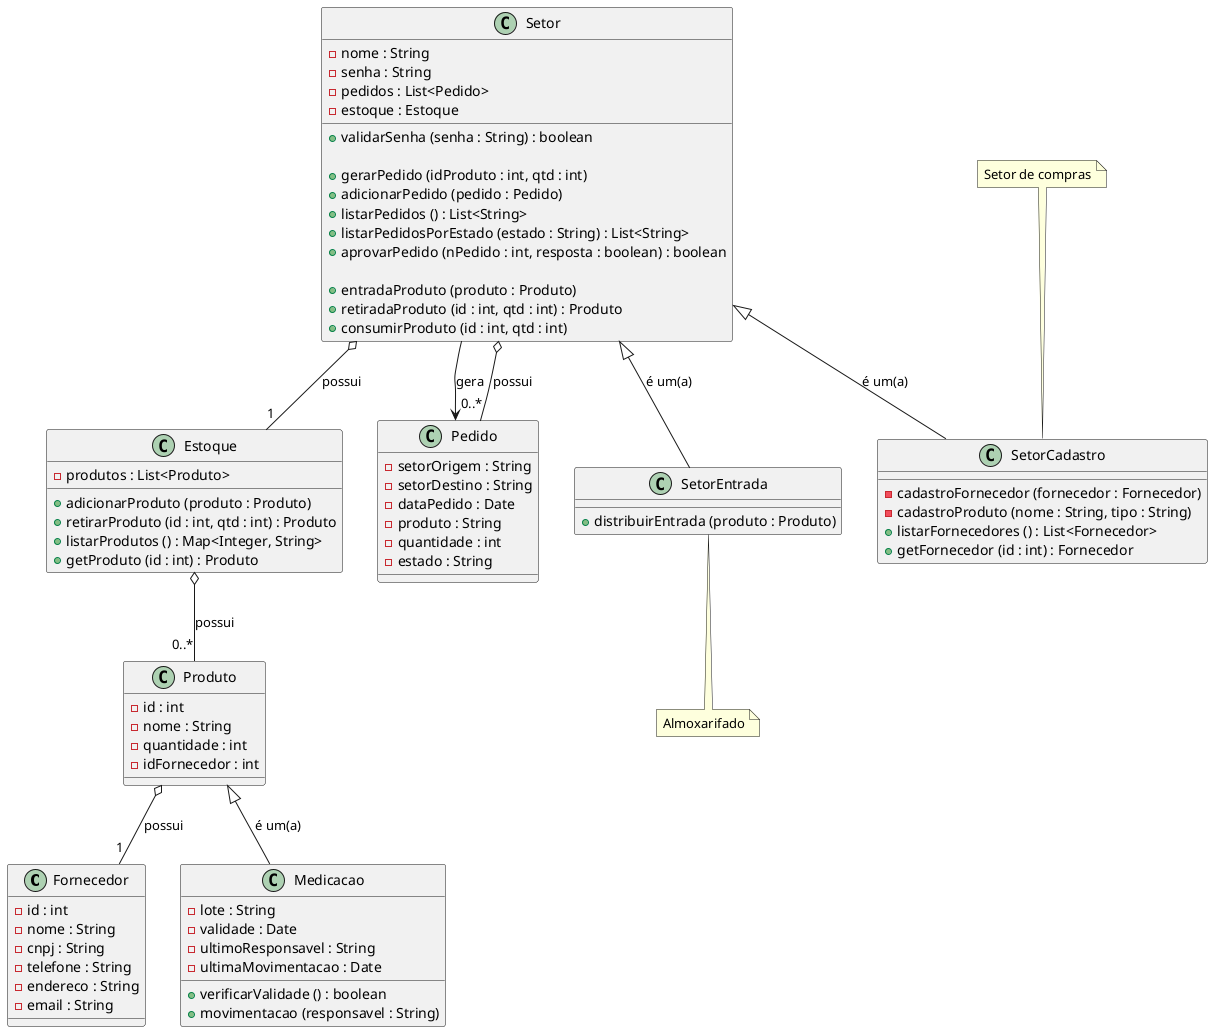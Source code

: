 @startuml HealthStock

class Fornecedor {
  - id : int
  - nome : String
  - cnpj : String
  - telefone : String
  - endereco : String
  - email : String
}

class Produto {
  - id : int
  - nome : String
  - quantidade : int
  - idFornecedor : int
}

class Medicacao {
  - lote : String
  - validade : Date
  - ultimoResponsavel : String
  - ultimaMovimentacao : Date
  + verificarValidade () : boolean
  + movimentacao (responsavel : String)
}

class Estoque {
  - produtos : List<Produto>
  + adicionarProduto (produto : Produto)
  + retirarProduto (id : int, qtd : int) : Produto
  + listarProdutos () : Map<Integer, String>
  + getProduto (id : int) : Produto
}

class Pedido {
  - setorOrigem : String
  - setorDestino : String
  - dataPedido : Date
  - produto : String
  - quantidade : int
  - estado : String
}

class Setor {
  - nome : String
  - senha : String
  - pedidos : List<Pedido>
  - estoque : Estoque

  + validarSenha (senha : String) : boolean

  + gerarPedido (idProduto : int, qtd : int)
  + adicionarPedido (pedido : Pedido)
  + listarPedidos () : List<String>
  + listarPedidosPorEstado (estado : String) : List<String>
  + aprovarPedido (nPedido : int, resposta : boolean) : boolean 

  + entradaProduto (produto : Produto)
  + retiradaProduto (id : int, qtd : int) : Produto
  + consumirProduto (id : int, qtd : int)
}

class SetorEntrada {
  + distribuirEntrada (produto : Produto)
}

class SetorCadastro {
  - cadastroFornecedor (fornecedor : Fornecedor)
  - cadastroProduto (nome : String, tipo : String)
  + listarFornecedores () : List<Fornecedor>
  + getFornecedor (id : int) : Fornecedor
}

Setor <|-- SetorEntrada : é um(a)

Setor <|-- SetorCadastro : é um(a)

Produto <|-- Medicacao : é um(a)

Produto o-- "1" Fornecedor : possui

Setor o-- "1" Estoque : possui

Setor --> Pedido : gera

Setor o-- "0..*" Pedido : possui

Estoque o-- "0..*" Produto : possui

note top of SetorCadastro
  Setor de compras
end note

note bottom of SetorEntrada
  Almoxarifado
end note

@enduml